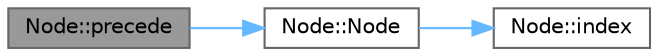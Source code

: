 digraph "Node::precede"
{
 // LATEX_PDF_SIZE
  bgcolor="transparent";
  edge [fontname=Helvetica,fontsize=10,labelfontname=Helvetica,labelfontsize=10];
  node [fontname=Helvetica,fontsize=10,shape=box,height=0.2,width=0.4];
  rankdir="LR";
  Node1 [id="Node000001",label="Node::precede",height=0.2,width=0.4,color="gray40", fillcolor="grey60", style="filled", fontcolor="black",tooltip=" "];
  Node1 -> Node2 [id="edge1_Node000001_Node000002",color="steelblue1",style="solid",tooltip=" "];
  Node2 [id="Node000002",label="Node::Node",height=0.2,width=0.4,color="grey40", fillcolor="white", style="filled",URL="$class_node.html#a92ccaa797890643e1897945bb79ca22d",tooltip=" "];
  Node2 -> Node3 [id="edge2_Node000002_Node000003",color="steelblue1",style="solid",tooltip=" "];
  Node3 [id="Node000003",label="Node::index",height=0.2,width=0.4,color="grey40", fillcolor="white", style="filled",URL="$class_node.html#a8bdc901118f26e80a5c2c2ded2408491",tooltip=" "];
}
